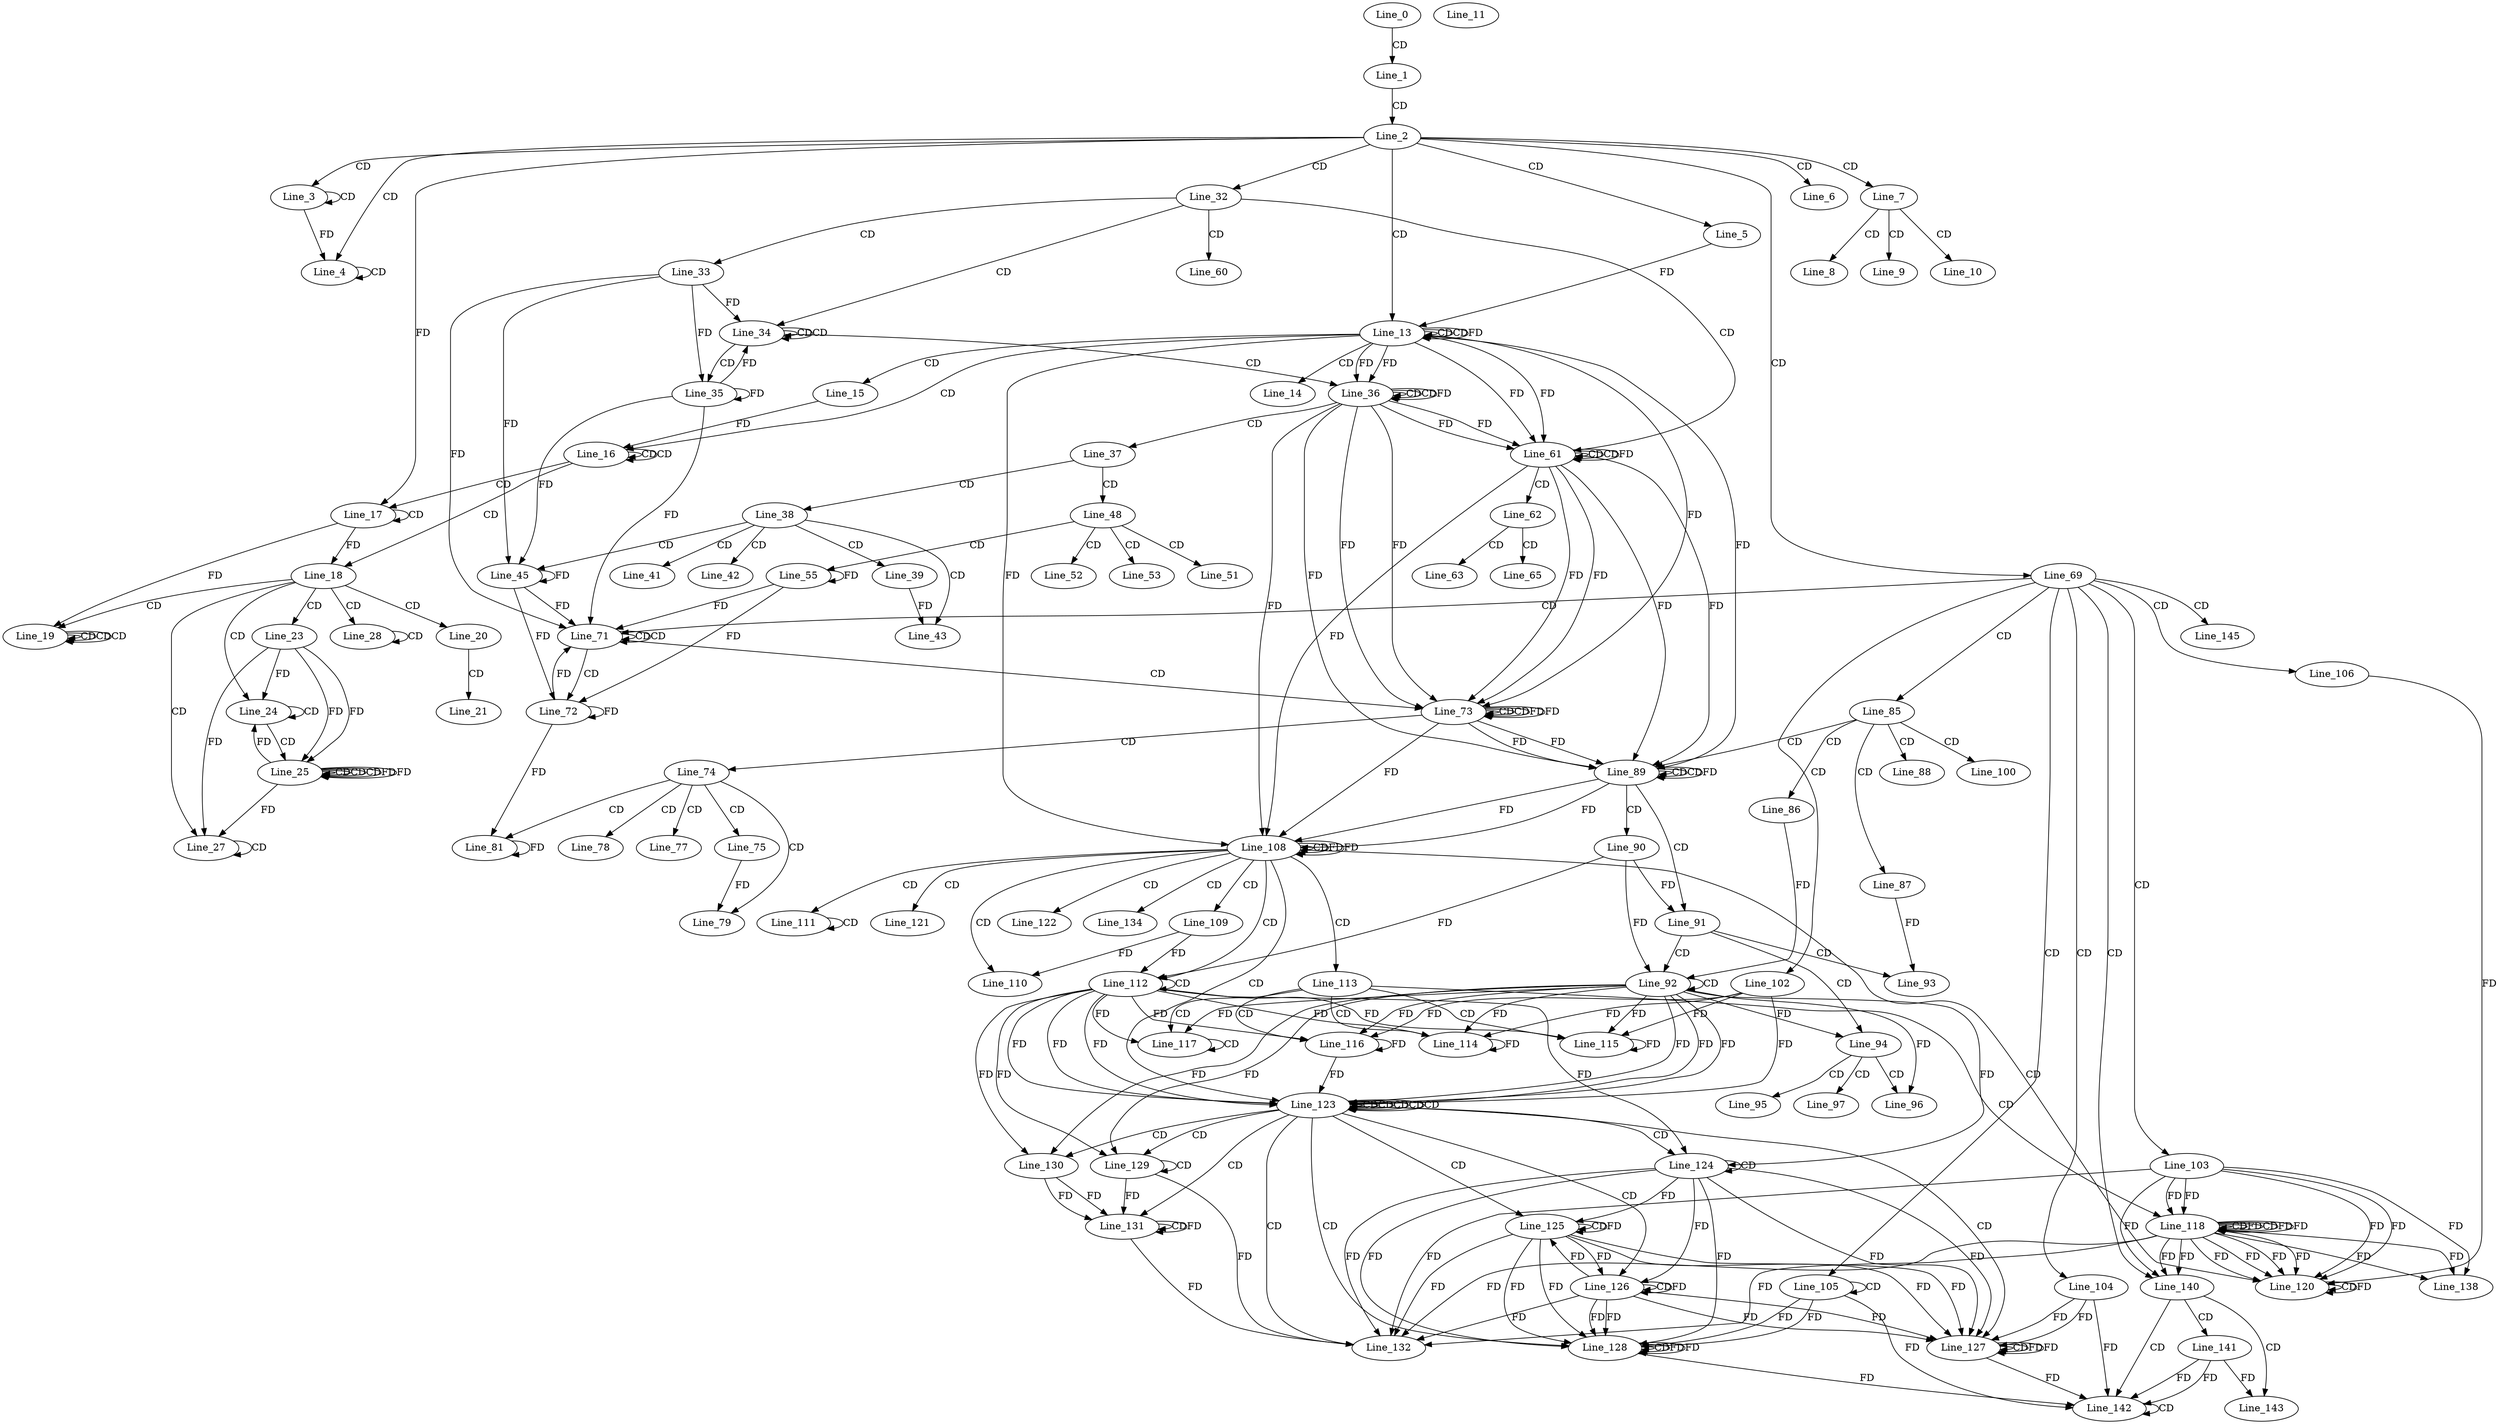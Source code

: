 digraph G {
  Line_0;
  Line_1;
  Line_2;
  Line_3;
  Line_3;
  Line_4;
  Line_4;
  Line_5;
  Line_6;
  Line_7;
  Line_8;
  Line_9;
  Line_10;
  Line_11;
  Line_13;
  Line_13;
  Line_13;
  Line_14;
  Line_15;
  Line_16;
  Line_16;
  Line_16;
  Line_17;
  Line_17;
  Line_18;
  Line_18;
  Line_19;
  Line_19;
  Line_19;
  Line_19;
  Line_20;
  Line_21;
  Line_23;
  Line_24;
  Line_25;
  Line_25;
  Line_25;
  Line_25;
  Line_25;
  Line_27;
  Line_27;
  Line_28;
  Line_28;
  Line_32;
  Line_33;
  Line_34;
  Line_34;
  Line_35;
  Line_36;
  Line_36;
  Line_36;
  Line_37;
  Line_38;
  Line_39;
  Line_41;
  Line_42;
  Line_43;
  Line_45;
  Line_48;
  Line_51;
  Line_52;
  Line_53;
  Line_55;
  Line_60;
  Line_61;
  Line_61;
  Line_61;
  Line_62;
  Line_63;
  Line_65;
  Line_69;
  Line_71;
  Line_71;
  Line_72;
  Line_73;
  Line_73;
  Line_73;
  Line_74;
  Line_75;
  Line_77;
  Line_78;
  Line_79;
  Line_81;
  Line_85;
  Line_86;
  Line_87;
  Line_88;
  Line_89;
  Line_89;
  Line_89;
  Line_90;
  Line_91;
  Line_92;
  Line_92;
  Line_93;
  Line_94;
  Line_95;
  Line_96;
  Line_97;
  Line_100;
  Line_102;
  Line_103;
  Line_104;
  Line_105;
  Line_105;
  Line_106;
  Line_108;
  Line_108;
  Line_108;
  Line_109;
  Line_110;
  Line_111;
  Line_111;
  Line_112;
  Line_112;
  Line_113;
  Line_114;
  Line_114;
  Line_115;
  Line_115;
  Line_116;
  Line_116;
  Line_117;
  Line_117;
  Line_117;
  Line_118;
  Line_118;
  Line_118;
  Line_120;
  Line_120;
  Line_120;
  Line_121;
  Line_122;
  Line_123;
  Line_123;
  Line_123;
  Line_123;
  Line_123;
  Line_123;
  Line_123;
  Line_123;
  Line_123;
  Line_124;
  Line_124;
  Line_125;
  Line_125;
  Line_125;
  Line_126;
  Line_126;
  Line_126;
  Line_127;
  Line_127;
  Line_127;
  Line_127;
  Line_128;
  Line_128;
  Line_128;
  Line_128;
  Line_129;
  Line_129;
  Line_130;
  Line_130;
  Line_131;
  Line_131;
  Line_132;
  Line_134;
  Line_138;
  Line_140;
  Line_140;
  Line_141;
  Line_142;
  Line_142;
  Line_142;
  Line_142;
  Line_142;
  Line_143;
  Line_145;
  Line_0 -> Line_1 [ label="CD" ];
  Line_1 -> Line_2 [ label="CD" ];
  Line_2 -> Line_3 [ label="CD" ];
  Line_3 -> Line_3 [ label="CD" ];
  Line_2 -> Line_4 [ label="CD" ];
  Line_3 -> Line_4 [ label="FD" ];
  Line_4 -> Line_4 [ label="CD" ];
  Line_2 -> Line_5 [ label="CD" ];
  Line_2 -> Line_6 [ label="CD" ];
  Line_2 -> Line_7 [ label="CD" ];
  Line_7 -> Line_8 [ label="CD" ];
  Line_7 -> Line_9 [ label="CD" ];
  Line_7 -> Line_10 [ label="CD" ];
  Line_2 -> Line_13 [ label="CD" ];
  Line_13 -> Line_13 [ label="CD" ];
  Line_5 -> Line_13 [ label="FD" ];
  Line_13 -> Line_13 [ label="CD" ];
  Line_13 -> Line_13 [ label="FD" ];
  Line_13 -> Line_14 [ label="CD" ];
  Line_13 -> Line_15 [ label="CD" ];
  Line_13 -> Line_16 [ label="CD" ];
  Line_16 -> Line_16 [ label="CD" ];
  Line_16 -> Line_16 [ label="CD" ];
  Line_15 -> Line_16 [ label="FD" ];
  Line_16 -> Line_17 [ label="CD" ];
  Line_17 -> Line_17 [ label="CD" ];
  Line_2 -> Line_17 [ label="FD" ];
  Line_16 -> Line_18 [ label="CD" ];
  Line_17 -> Line_18 [ label="FD" ];
  Line_18 -> Line_19 [ label="CD" ];
  Line_19 -> Line_19 [ label="CD" ];
  Line_19 -> Line_19 [ label="CD" ];
  Line_17 -> Line_19 [ label="FD" ];
  Line_19 -> Line_19 [ label="CD" ];
  Line_18 -> Line_20 [ label="CD" ];
  Line_20 -> Line_21 [ label="CD" ];
  Line_18 -> Line_23 [ label="CD" ];
  Line_18 -> Line_24 [ label="CD" ];
  Line_24 -> Line_24 [ label="CD" ];
  Line_23 -> Line_24 [ label="FD" ];
  Line_24 -> Line_25 [ label="CD" ];
  Line_25 -> Line_25 [ label="CD" ];
  Line_25 -> Line_25 [ label="CD" ];
  Line_23 -> Line_25 [ label="FD" ];
  Line_25 -> Line_25 [ label="CD" ];
  Line_25 -> Line_25 [ label="FD" ];
  Line_23 -> Line_25 [ label="FD" ];
  Line_18 -> Line_27 [ label="CD" ];
  Line_25 -> Line_27 [ label="FD" ];
  Line_23 -> Line_27 [ label="FD" ];
  Line_27 -> Line_27 [ label="CD" ];
  Line_18 -> Line_28 [ label="CD" ];
  Line_28 -> Line_28 [ label="CD" ];
  Line_2 -> Line_32 [ label="CD" ];
  Line_32 -> Line_33 [ label="CD" ];
  Line_32 -> Line_34 [ label="CD" ];
  Line_34 -> Line_34 [ label="CD" ];
  Line_34 -> Line_34 [ label="CD" ];
  Line_33 -> Line_34 [ label="FD" ];
  Line_34 -> Line_35 [ label="CD" ];
  Line_35 -> Line_35 [ label="FD" ];
  Line_33 -> Line_35 [ label="FD" ];
  Line_34 -> Line_36 [ label="CD" ];
  Line_36 -> Line_36 [ label="CD" ];
  Line_13 -> Line_36 [ label="FD" ];
  Line_36 -> Line_36 [ label="CD" ];
  Line_36 -> Line_36 [ label="FD" ];
  Line_13 -> Line_36 [ label="FD" ];
  Line_36 -> Line_37 [ label="CD" ];
  Line_37 -> Line_38 [ label="CD" ];
  Line_38 -> Line_39 [ label="CD" ];
  Line_38 -> Line_41 [ label="CD" ];
  Line_38 -> Line_42 [ label="CD" ];
  Line_38 -> Line_43 [ label="CD" ];
  Line_39 -> Line_43 [ label="FD" ];
  Line_38 -> Line_45 [ label="CD" ];
  Line_45 -> Line_45 [ label="FD" ];
  Line_35 -> Line_45 [ label="FD" ];
  Line_33 -> Line_45 [ label="FD" ];
  Line_37 -> Line_48 [ label="CD" ];
  Line_48 -> Line_51 [ label="CD" ];
  Line_48 -> Line_52 [ label="CD" ];
  Line_48 -> Line_53 [ label="CD" ];
  Line_48 -> Line_55 [ label="CD" ];
  Line_55 -> Line_55 [ label="FD" ];
  Line_32 -> Line_60 [ label="CD" ];
  Line_32 -> Line_61 [ label="CD" ];
  Line_61 -> Line_61 [ label="CD" ];
  Line_36 -> Line_61 [ label="FD" ];
  Line_13 -> Line_61 [ label="FD" ];
  Line_61 -> Line_61 [ label="CD" ];
  Line_61 -> Line_61 [ label="FD" ];
  Line_36 -> Line_61 [ label="FD" ];
  Line_13 -> Line_61 [ label="FD" ];
  Line_61 -> Line_62 [ label="CD" ];
  Line_62 -> Line_63 [ label="CD" ];
  Line_62 -> Line_65 [ label="CD" ];
  Line_2 -> Line_69 [ label="CD" ];
  Line_69 -> Line_71 [ label="CD" ];
  Line_71 -> Line_71 [ label="CD" ];
  Line_71 -> Line_71 [ label="CD" ];
  Line_45 -> Line_71 [ label="FD" ];
  Line_55 -> Line_71 [ label="FD" ];
  Line_35 -> Line_71 [ label="FD" ];
  Line_33 -> Line_71 [ label="FD" ];
  Line_71 -> Line_72 [ label="CD" ];
  Line_72 -> Line_72 [ label="FD" ];
  Line_45 -> Line_72 [ label="FD" ];
  Line_55 -> Line_72 [ label="FD" ];
  Line_71 -> Line_73 [ label="CD" ];
  Line_73 -> Line_73 [ label="CD" ];
  Line_61 -> Line_73 [ label="FD" ];
  Line_36 -> Line_73 [ label="FD" ];
  Line_73 -> Line_73 [ label="CD" ];
  Line_73 -> Line_73 [ label="FD" ];
  Line_61 -> Line_73 [ label="FD" ];
  Line_36 -> Line_73 [ label="FD" ];
  Line_13 -> Line_73 [ label="FD" ];
  Line_73 -> Line_74 [ label="CD" ];
  Line_74 -> Line_75 [ label="CD" ];
  Line_74 -> Line_77 [ label="CD" ];
  Line_74 -> Line_78 [ label="CD" ];
  Line_74 -> Line_79 [ label="CD" ];
  Line_75 -> Line_79 [ label="FD" ];
  Line_74 -> Line_81 [ label="CD" ];
  Line_81 -> Line_81 [ label="FD" ];
  Line_72 -> Line_81 [ label="FD" ];
  Line_69 -> Line_85 [ label="CD" ];
  Line_85 -> Line_86 [ label="CD" ];
  Line_85 -> Line_87 [ label="CD" ];
  Line_85 -> Line_88 [ label="CD" ];
  Line_85 -> Line_89 [ label="CD" ];
  Line_89 -> Line_89 [ label="CD" ];
  Line_73 -> Line_89 [ label="FD" ];
  Line_61 -> Line_89 [ label="FD" ];
  Line_89 -> Line_89 [ label="CD" ];
  Line_89 -> Line_89 [ label="FD" ];
  Line_73 -> Line_89 [ label="FD" ];
  Line_61 -> Line_89 [ label="FD" ];
  Line_36 -> Line_89 [ label="FD" ];
  Line_13 -> Line_89 [ label="FD" ];
  Line_89 -> Line_90 [ label="CD" ];
  Line_89 -> Line_91 [ label="CD" ];
  Line_90 -> Line_91 [ label="FD" ];
  Line_91 -> Line_92 [ label="CD" ];
  Line_92 -> Line_92 [ label="CD" ];
  Line_86 -> Line_92 [ label="FD" ];
  Line_90 -> Line_92 [ label="FD" ];
  Line_91 -> Line_93 [ label="CD" ];
  Line_87 -> Line_93 [ label="FD" ];
  Line_91 -> Line_94 [ label="CD" ];
  Line_92 -> Line_94 [ label="FD" ];
  Line_94 -> Line_95 [ label="CD" ];
  Line_94 -> Line_96 [ label="CD" ];
  Line_92 -> Line_96 [ label="FD" ];
  Line_94 -> Line_97 [ label="CD" ];
  Line_85 -> Line_100 [ label="CD" ];
  Line_69 -> Line_102 [ label="CD" ];
  Line_69 -> Line_103 [ label="CD" ];
  Line_69 -> Line_104 [ label="CD" ];
  Line_69 -> Line_105 [ label="CD" ];
  Line_105 -> Line_105 [ label="CD" ];
  Line_69 -> Line_106 [ label="CD" ];
  Line_89 -> Line_108 [ label="FD" ];
  Line_108 -> Line_108 [ label="CD" ];
  Line_108 -> Line_108 [ label="FD" ];
  Line_89 -> Line_108 [ label="FD" ];
  Line_73 -> Line_108 [ label="FD" ];
  Line_61 -> Line_108 [ label="FD" ];
  Line_36 -> Line_108 [ label="FD" ];
  Line_13 -> Line_108 [ label="FD" ];
  Line_108 -> Line_109 [ label="CD" ];
  Line_108 -> Line_110 [ label="CD" ];
  Line_109 -> Line_110 [ label="FD" ];
  Line_108 -> Line_111 [ label="CD" ];
  Line_111 -> Line_111 [ label="CD" ];
  Line_108 -> Line_112 [ label="CD" ];
  Line_112 -> Line_112 [ label="CD" ];
  Line_109 -> Line_112 [ label="FD" ];
  Line_90 -> Line_112 [ label="FD" ];
  Line_108 -> Line_113 [ label="CD" ];
  Line_113 -> Line_114 [ label="CD" ];
  Line_114 -> Line_114 [ label="FD" ];
  Line_102 -> Line_114 [ label="FD" ];
  Line_112 -> Line_114 [ label="FD" ];
  Line_92 -> Line_114 [ label="FD" ];
  Line_113 -> Line_115 [ label="CD" ];
  Line_115 -> Line_115 [ label="FD" ];
  Line_102 -> Line_115 [ label="FD" ];
  Line_112 -> Line_115 [ label="FD" ];
  Line_92 -> Line_115 [ label="FD" ];
  Line_113 -> Line_116 [ label="CD" ];
  Line_116 -> Line_116 [ label="FD" ];
  Line_102 -> Line_116 [ label="FD" ];
  Line_112 -> Line_116 [ label="FD" ];
  Line_92 -> Line_116 [ label="FD" ];
  Line_113 -> Line_117 [ label="CD" ];
  Line_117 -> Line_117 [ label="CD" ];
  Line_112 -> Line_117 [ label="FD" ];
  Line_92 -> Line_117 [ label="FD" ];
  Line_113 -> Line_118 [ label="CD" ];
  Line_118 -> Line_118 [ label="CD" ];
  Line_118 -> Line_118 [ label="FD" ];
  Line_103 -> Line_118 [ label="FD" ];
  Line_118 -> Line_118 [ label="CD" ];
  Line_118 -> Line_118 [ label="FD" ];
  Line_118 -> Line_118 [ label="FD" ];
  Line_103 -> Line_118 [ label="FD" ];
  Line_108 -> Line_120 [ label="CD" ];
  Line_118 -> Line_120 [ label="FD" ];
  Line_118 -> Line_120 [ label="FD" ];
  Line_103 -> Line_120 [ label="FD" ];
  Line_120 -> Line_120 [ label="CD" ];
  Line_120 -> Line_120 [ label="FD" ];
  Line_106 -> Line_120 [ label="FD" ];
  Line_118 -> Line_120 [ label="FD" ];
  Line_118 -> Line_120 [ label="FD" ];
  Line_103 -> Line_120 [ label="FD" ];
  Line_108 -> Line_121 [ label="CD" ];
  Line_108 -> Line_122 [ label="CD" ];
  Line_108 -> Line_123 [ label="CD" ];
  Line_112 -> Line_123 [ label="FD" ];
  Line_92 -> Line_123 [ label="FD" ];
  Line_123 -> Line_123 [ label="CD" ];
  Line_123 -> Line_123 [ label="CD" ];
  Line_112 -> Line_123 [ label="FD" ];
  Line_92 -> Line_123 [ label="FD" ];
  Line_123 -> Line_123 [ label="CD" ];
  Line_123 -> Line_123 [ label="CD" ];
  Line_116 -> Line_123 [ label="FD" ];
  Line_102 -> Line_123 [ label="FD" ];
  Line_112 -> Line_123 [ label="FD" ];
  Line_92 -> Line_123 [ label="FD" ];
  Line_123 -> Line_123 [ label="CD" ];
  Line_123 -> Line_124 [ label="CD" ];
  Line_124 -> Line_124 [ label="CD" ];
  Line_112 -> Line_124 [ label="FD" ];
  Line_92 -> Line_124 [ label="FD" ];
  Line_123 -> Line_125 [ label="CD" ];
  Line_125 -> Line_125 [ label="CD" ];
  Line_124 -> Line_125 [ label="FD" ];
  Line_125 -> Line_125 [ label="FD" ];
  Line_123 -> Line_126 [ label="CD" ];
  Line_126 -> Line_126 [ label="CD" ];
  Line_124 -> Line_126 [ label="FD" ];
  Line_125 -> Line_126 [ label="FD" ];
  Line_126 -> Line_126 [ label="FD" ];
  Line_123 -> Line_127 [ label="CD" ];
  Line_104 -> Line_127 [ label="FD" ];
  Line_124 -> Line_127 [ label="FD" ];
  Line_125 -> Line_127 [ label="FD" ];
  Line_126 -> Line_127 [ label="FD" ];
  Line_127 -> Line_127 [ label="CD" ];
  Line_127 -> Line_127 [ label="FD" ];
  Line_104 -> Line_127 [ label="FD" ];
  Line_124 -> Line_127 [ label="FD" ];
  Line_125 -> Line_127 [ label="FD" ];
  Line_126 -> Line_127 [ label="FD" ];
  Line_123 -> Line_128 [ label="CD" ];
  Line_105 -> Line_128 [ label="FD" ];
  Line_124 -> Line_128 [ label="FD" ];
  Line_125 -> Line_128 [ label="FD" ];
  Line_126 -> Line_128 [ label="FD" ];
  Line_128 -> Line_128 [ label="CD" ];
  Line_128 -> Line_128 [ label="FD" ];
  Line_105 -> Line_128 [ label="FD" ];
  Line_124 -> Line_128 [ label="FD" ];
  Line_125 -> Line_128 [ label="FD" ];
  Line_126 -> Line_128 [ label="FD" ];
  Line_123 -> Line_129 [ label="CD" ];
  Line_129 -> Line_129 [ label="CD" ];
  Line_112 -> Line_129 [ label="FD" ];
  Line_92 -> Line_129 [ label="FD" ];
  Line_123 -> Line_130 [ label="CD" ];
  Line_112 -> Line_130 [ label="FD" ];
  Line_92 -> Line_130 [ label="FD" ];
  Line_123 -> Line_131 [ label="CD" ];
  Line_130 -> Line_131 [ label="FD" ];
  Line_131 -> Line_131 [ label="CD" ];
  Line_129 -> Line_131 [ label="FD" ];
  Line_131 -> Line_131 [ label="FD" ];
  Line_130 -> Line_131 [ label="FD" ];
  Line_123 -> Line_132 [ label="CD" ];
  Line_118 -> Line_132 [ label="FD" ];
  Line_118 -> Line_132 [ label="FD" ];
  Line_103 -> Line_132 [ label="FD" ];
  Line_129 -> Line_132 [ label="FD" ];
  Line_131 -> Line_132 [ label="FD" ];
  Line_124 -> Line_132 [ label="FD" ];
  Line_125 -> Line_132 [ label="FD" ];
  Line_126 -> Line_132 [ label="FD" ];
  Line_108 -> Line_134 [ label="CD" ];
  Line_118 -> Line_138 [ label="FD" ];
  Line_118 -> Line_138 [ label="FD" ];
  Line_103 -> Line_138 [ label="FD" ];
  Line_69 -> Line_140 [ label="CD" ];
  Line_118 -> Line_140 [ label="FD" ];
  Line_118 -> Line_140 [ label="FD" ];
  Line_103 -> Line_140 [ label="FD" ];
  Line_140 -> Line_141 [ label="CD" ];
  Line_140 -> Line_142 [ label="CD" ];
  Line_141 -> Line_142 [ label="FD" ];
  Line_142 -> Line_142 [ label="CD" ];
  Line_127 -> Line_142 [ label="FD" ];
  Line_104 -> Line_142 [ label="FD" ];
  Line_128 -> Line_142 [ label="FD" ];
  Line_105 -> Line_142 [ label="FD" ];
  Line_141 -> Line_142 [ label="FD" ];
  Line_140 -> Line_143 [ label="CD" ];
  Line_141 -> Line_143 [ label="FD" ];
  Line_69 -> Line_145 [ label="CD" ];
  Line_25 -> Line_24 [ label="FD" ];
  Line_25 -> Line_25 [ label="FD" ];
  Line_35 -> Line_34 [ label="FD" ];
  Line_72 -> Line_71 [ label="FD" ];
  Line_73 -> Line_73 [ label="FD" ];
  Line_108 -> Line_108 [ label="FD" ];
  Line_126 -> Line_125 [ label="FD" ];
  Line_127 -> Line_127 [ label="FD" ];
  Line_128 -> Line_128 [ label="FD" ];
}
